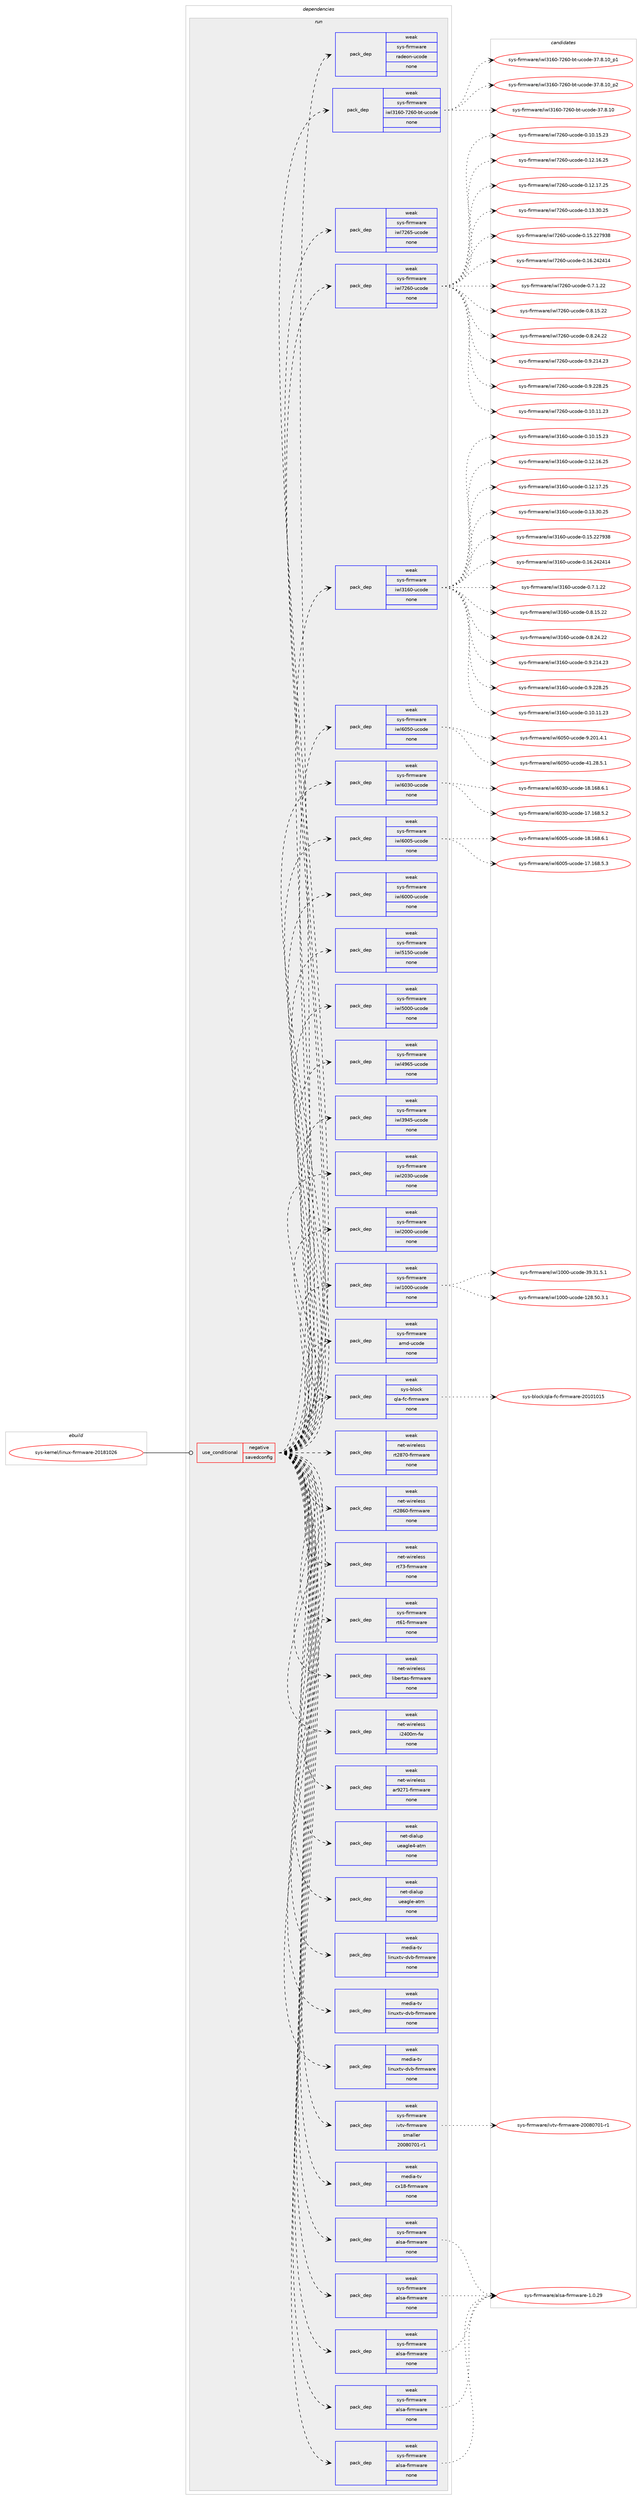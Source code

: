 digraph prolog {

# *************
# Graph options
# *************

newrank=true;
concentrate=true;
compound=true;
graph [rankdir=LR,fontname=Helvetica,fontsize=10,ranksep=1.5];#, ranksep=2.5, nodesep=0.2];
edge  [arrowhead=vee];
node  [fontname=Helvetica,fontsize=10];

# **********
# The ebuild
# **********

subgraph cluster_leftcol {
color=gray;
rank=same;
label=<<i>ebuild</i>>;
id [label="sys-kernel/linux-firmware-20181026", color=red, width=4, href="../sys-kernel/linux-firmware-20181026.svg"];
}

# ****************
# The dependencies
# ****************

subgraph cluster_midcol {
color=gray;
label=<<i>dependencies</i>>;
subgraph cluster_compile {
fillcolor="#eeeeee";
style=filled;
label=<<i>compile</i>>;
}
subgraph cluster_compileandrun {
fillcolor="#eeeeee";
style=filled;
label=<<i>compile and run</i>>;
}
subgraph cluster_run {
fillcolor="#eeeeee";
style=filled;
label=<<i>run</i>>;
subgraph cond1260 {
dependency7523 [label=<<TABLE BORDER="0" CELLBORDER="1" CELLSPACING="0" CELLPADDING="4"><TR><TD ROWSPAN="3" CELLPADDING="10">use_conditional</TD></TR><TR><TD>negative</TD></TR><TR><TD>savedconfig</TD></TR></TABLE>>, shape=none, color=red];
subgraph pack6098 {
dependency7524 [label=<<TABLE BORDER="0" CELLBORDER="1" CELLSPACING="0" CELLPADDING="4" WIDTH="220"><TR><TD ROWSPAN="6" CELLPADDING="30">pack_dep</TD></TR><TR><TD WIDTH="110">weak</TD></TR><TR><TD>sys-firmware</TD></TR><TR><TD>alsa-firmware</TD></TR><TR><TD>none</TD></TR><TR><TD></TD></TR></TABLE>>, shape=none, color=blue];
}
dependency7523:e -> dependency7524:w [weight=20,style="dashed",arrowhead="vee"];
subgraph pack6099 {
dependency7525 [label=<<TABLE BORDER="0" CELLBORDER="1" CELLSPACING="0" CELLPADDING="4" WIDTH="220"><TR><TD ROWSPAN="6" CELLPADDING="30">pack_dep</TD></TR><TR><TD WIDTH="110">weak</TD></TR><TR><TD>sys-firmware</TD></TR><TR><TD>alsa-firmware</TD></TR><TR><TD>none</TD></TR><TR><TD></TD></TR></TABLE>>, shape=none, color=blue];
}
dependency7523:e -> dependency7525:w [weight=20,style="dashed",arrowhead="vee"];
subgraph pack6100 {
dependency7526 [label=<<TABLE BORDER="0" CELLBORDER="1" CELLSPACING="0" CELLPADDING="4" WIDTH="220"><TR><TD ROWSPAN="6" CELLPADDING="30">pack_dep</TD></TR><TR><TD WIDTH="110">weak</TD></TR><TR><TD>sys-firmware</TD></TR><TR><TD>alsa-firmware</TD></TR><TR><TD>none</TD></TR><TR><TD></TD></TR></TABLE>>, shape=none, color=blue];
}
dependency7523:e -> dependency7526:w [weight=20,style="dashed",arrowhead="vee"];
subgraph pack6101 {
dependency7527 [label=<<TABLE BORDER="0" CELLBORDER="1" CELLSPACING="0" CELLPADDING="4" WIDTH="220"><TR><TD ROWSPAN="6" CELLPADDING="30">pack_dep</TD></TR><TR><TD WIDTH="110">weak</TD></TR><TR><TD>sys-firmware</TD></TR><TR><TD>alsa-firmware</TD></TR><TR><TD>none</TD></TR><TR><TD></TD></TR></TABLE>>, shape=none, color=blue];
}
dependency7523:e -> dependency7527:w [weight=20,style="dashed",arrowhead="vee"];
subgraph pack6102 {
dependency7528 [label=<<TABLE BORDER="0" CELLBORDER="1" CELLSPACING="0" CELLPADDING="4" WIDTH="220"><TR><TD ROWSPAN="6" CELLPADDING="30">pack_dep</TD></TR><TR><TD WIDTH="110">weak</TD></TR><TR><TD>sys-firmware</TD></TR><TR><TD>alsa-firmware</TD></TR><TR><TD>none</TD></TR><TR><TD></TD></TR></TABLE>>, shape=none, color=blue];
}
dependency7523:e -> dependency7528:w [weight=20,style="dashed",arrowhead="vee"];
subgraph pack6103 {
dependency7529 [label=<<TABLE BORDER="0" CELLBORDER="1" CELLSPACING="0" CELLPADDING="4" WIDTH="220"><TR><TD ROWSPAN="6" CELLPADDING="30">pack_dep</TD></TR><TR><TD WIDTH="110">weak</TD></TR><TR><TD>media-tv</TD></TR><TR><TD>cx18-firmware</TD></TR><TR><TD>none</TD></TR><TR><TD></TD></TR></TABLE>>, shape=none, color=blue];
}
dependency7523:e -> dependency7529:w [weight=20,style="dashed",arrowhead="vee"];
subgraph pack6104 {
dependency7530 [label=<<TABLE BORDER="0" CELLBORDER="1" CELLSPACING="0" CELLPADDING="4" WIDTH="220"><TR><TD ROWSPAN="6" CELLPADDING="30">pack_dep</TD></TR><TR><TD WIDTH="110">weak</TD></TR><TR><TD>sys-firmware</TD></TR><TR><TD>ivtv-firmware</TD></TR><TR><TD>smaller</TD></TR><TR><TD>20080701-r1</TD></TR></TABLE>>, shape=none, color=blue];
}
dependency7523:e -> dependency7530:w [weight=20,style="dashed",arrowhead="vee"];
subgraph pack6105 {
dependency7531 [label=<<TABLE BORDER="0" CELLBORDER="1" CELLSPACING="0" CELLPADDING="4" WIDTH="220"><TR><TD ROWSPAN="6" CELLPADDING="30">pack_dep</TD></TR><TR><TD WIDTH="110">weak</TD></TR><TR><TD>media-tv</TD></TR><TR><TD>linuxtv-dvb-firmware</TD></TR><TR><TD>none</TD></TR><TR><TD></TD></TR></TABLE>>, shape=none, color=blue];
}
dependency7523:e -> dependency7531:w [weight=20,style="dashed",arrowhead="vee"];
subgraph pack6106 {
dependency7532 [label=<<TABLE BORDER="0" CELLBORDER="1" CELLSPACING="0" CELLPADDING="4" WIDTH="220"><TR><TD ROWSPAN="6" CELLPADDING="30">pack_dep</TD></TR><TR><TD WIDTH="110">weak</TD></TR><TR><TD>media-tv</TD></TR><TR><TD>linuxtv-dvb-firmware</TD></TR><TR><TD>none</TD></TR><TR><TD></TD></TR></TABLE>>, shape=none, color=blue];
}
dependency7523:e -> dependency7532:w [weight=20,style="dashed",arrowhead="vee"];
subgraph pack6107 {
dependency7533 [label=<<TABLE BORDER="0" CELLBORDER="1" CELLSPACING="0" CELLPADDING="4" WIDTH="220"><TR><TD ROWSPAN="6" CELLPADDING="30">pack_dep</TD></TR><TR><TD WIDTH="110">weak</TD></TR><TR><TD>media-tv</TD></TR><TR><TD>linuxtv-dvb-firmware</TD></TR><TR><TD>none</TD></TR><TR><TD></TD></TR></TABLE>>, shape=none, color=blue];
}
dependency7523:e -> dependency7533:w [weight=20,style="dashed",arrowhead="vee"];
subgraph pack6108 {
dependency7534 [label=<<TABLE BORDER="0" CELLBORDER="1" CELLSPACING="0" CELLPADDING="4" WIDTH="220"><TR><TD ROWSPAN="6" CELLPADDING="30">pack_dep</TD></TR><TR><TD WIDTH="110">weak</TD></TR><TR><TD>net-dialup</TD></TR><TR><TD>ueagle-atm</TD></TR><TR><TD>none</TD></TR><TR><TD></TD></TR></TABLE>>, shape=none, color=blue];
}
dependency7523:e -> dependency7534:w [weight=20,style="dashed",arrowhead="vee"];
subgraph pack6109 {
dependency7535 [label=<<TABLE BORDER="0" CELLBORDER="1" CELLSPACING="0" CELLPADDING="4" WIDTH="220"><TR><TD ROWSPAN="6" CELLPADDING="30">pack_dep</TD></TR><TR><TD WIDTH="110">weak</TD></TR><TR><TD>net-dialup</TD></TR><TR><TD>ueagle4-atm</TD></TR><TR><TD>none</TD></TR><TR><TD></TD></TR></TABLE>>, shape=none, color=blue];
}
dependency7523:e -> dependency7535:w [weight=20,style="dashed",arrowhead="vee"];
subgraph pack6110 {
dependency7536 [label=<<TABLE BORDER="0" CELLBORDER="1" CELLSPACING="0" CELLPADDING="4" WIDTH="220"><TR><TD ROWSPAN="6" CELLPADDING="30">pack_dep</TD></TR><TR><TD WIDTH="110">weak</TD></TR><TR><TD>net-wireless</TD></TR><TR><TD>ar9271-firmware</TD></TR><TR><TD>none</TD></TR><TR><TD></TD></TR></TABLE>>, shape=none, color=blue];
}
dependency7523:e -> dependency7536:w [weight=20,style="dashed",arrowhead="vee"];
subgraph pack6111 {
dependency7537 [label=<<TABLE BORDER="0" CELLBORDER="1" CELLSPACING="0" CELLPADDING="4" WIDTH="220"><TR><TD ROWSPAN="6" CELLPADDING="30">pack_dep</TD></TR><TR><TD WIDTH="110">weak</TD></TR><TR><TD>net-wireless</TD></TR><TR><TD>i2400m-fw</TD></TR><TR><TD>none</TD></TR><TR><TD></TD></TR></TABLE>>, shape=none, color=blue];
}
dependency7523:e -> dependency7537:w [weight=20,style="dashed",arrowhead="vee"];
subgraph pack6112 {
dependency7538 [label=<<TABLE BORDER="0" CELLBORDER="1" CELLSPACING="0" CELLPADDING="4" WIDTH="220"><TR><TD ROWSPAN="6" CELLPADDING="30">pack_dep</TD></TR><TR><TD WIDTH="110">weak</TD></TR><TR><TD>net-wireless</TD></TR><TR><TD>libertas-firmware</TD></TR><TR><TD>none</TD></TR><TR><TD></TD></TR></TABLE>>, shape=none, color=blue];
}
dependency7523:e -> dependency7538:w [weight=20,style="dashed",arrowhead="vee"];
subgraph pack6113 {
dependency7539 [label=<<TABLE BORDER="0" CELLBORDER="1" CELLSPACING="0" CELLPADDING="4" WIDTH="220"><TR><TD ROWSPAN="6" CELLPADDING="30">pack_dep</TD></TR><TR><TD WIDTH="110">weak</TD></TR><TR><TD>sys-firmware</TD></TR><TR><TD>rt61-firmware</TD></TR><TR><TD>none</TD></TR><TR><TD></TD></TR></TABLE>>, shape=none, color=blue];
}
dependency7523:e -> dependency7539:w [weight=20,style="dashed",arrowhead="vee"];
subgraph pack6114 {
dependency7540 [label=<<TABLE BORDER="0" CELLBORDER="1" CELLSPACING="0" CELLPADDING="4" WIDTH="220"><TR><TD ROWSPAN="6" CELLPADDING="30">pack_dep</TD></TR><TR><TD WIDTH="110">weak</TD></TR><TR><TD>net-wireless</TD></TR><TR><TD>rt73-firmware</TD></TR><TR><TD>none</TD></TR><TR><TD></TD></TR></TABLE>>, shape=none, color=blue];
}
dependency7523:e -> dependency7540:w [weight=20,style="dashed",arrowhead="vee"];
subgraph pack6115 {
dependency7541 [label=<<TABLE BORDER="0" CELLBORDER="1" CELLSPACING="0" CELLPADDING="4" WIDTH="220"><TR><TD ROWSPAN="6" CELLPADDING="30">pack_dep</TD></TR><TR><TD WIDTH="110">weak</TD></TR><TR><TD>net-wireless</TD></TR><TR><TD>rt2860-firmware</TD></TR><TR><TD>none</TD></TR><TR><TD></TD></TR></TABLE>>, shape=none, color=blue];
}
dependency7523:e -> dependency7541:w [weight=20,style="dashed",arrowhead="vee"];
subgraph pack6116 {
dependency7542 [label=<<TABLE BORDER="0" CELLBORDER="1" CELLSPACING="0" CELLPADDING="4" WIDTH="220"><TR><TD ROWSPAN="6" CELLPADDING="30">pack_dep</TD></TR><TR><TD WIDTH="110">weak</TD></TR><TR><TD>net-wireless</TD></TR><TR><TD>rt2870-firmware</TD></TR><TR><TD>none</TD></TR><TR><TD></TD></TR></TABLE>>, shape=none, color=blue];
}
dependency7523:e -> dependency7542:w [weight=20,style="dashed",arrowhead="vee"];
subgraph pack6117 {
dependency7543 [label=<<TABLE BORDER="0" CELLBORDER="1" CELLSPACING="0" CELLPADDING="4" WIDTH="220"><TR><TD ROWSPAN="6" CELLPADDING="30">pack_dep</TD></TR><TR><TD WIDTH="110">weak</TD></TR><TR><TD>sys-block</TD></TR><TR><TD>qla-fc-firmware</TD></TR><TR><TD>none</TD></TR><TR><TD></TD></TR></TABLE>>, shape=none, color=blue];
}
dependency7523:e -> dependency7543:w [weight=20,style="dashed",arrowhead="vee"];
subgraph pack6118 {
dependency7544 [label=<<TABLE BORDER="0" CELLBORDER="1" CELLSPACING="0" CELLPADDING="4" WIDTH="220"><TR><TD ROWSPAN="6" CELLPADDING="30">pack_dep</TD></TR><TR><TD WIDTH="110">weak</TD></TR><TR><TD>sys-firmware</TD></TR><TR><TD>amd-ucode</TD></TR><TR><TD>none</TD></TR><TR><TD></TD></TR></TABLE>>, shape=none, color=blue];
}
dependency7523:e -> dependency7544:w [weight=20,style="dashed",arrowhead="vee"];
subgraph pack6119 {
dependency7545 [label=<<TABLE BORDER="0" CELLBORDER="1" CELLSPACING="0" CELLPADDING="4" WIDTH="220"><TR><TD ROWSPAN="6" CELLPADDING="30">pack_dep</TD></TR><TR><TD WIDTH="110">weak</TD></TR><TR><TD>sys-firmware</TD></TR><TR><TD>iwl1000-ucode</TD></TR><TR><TD>none</TD></TR><TR><TD></TD></TR></TABLE>>, shape=none, color=blue];
}
dependency7523:e -> dependency7545:w [weight=20,style="dashed",arrowhead="vee"];
subgraph pack6120 {
dependency7546 [label=<<TABLE BORDER="0" CELLBORDER="1" CELLSPACING="0" CELLPADDING="4" WIDTH="220"><TR><TD ROWSPAN="6" CELLPADDING="30">pack_dep</TD></TR><TR><TD WIDTH="110">weak</TD></TR><TR><TD>sys-firmware</TD></TR><TR><TD>iwl2000-ucode</TD></TR><TR><TD>none</TD></TR><TR><TD></TD></TR></TABLE>>, shape=none, color=blue];
}
dependency7523:e -> dependency7546:w [weight=20,style="dashed",arrowhead="vee"];
subgraph pack6121 {
dependency7547 [label=<<TABLE BORDER="0" CELLBORDER="1" CELLSPACING="0" CELLPADDING="4" WIDTH="220"><TR><TD ROWSPAN="6" CELLPADDING="30">pack_dep</TD></TR><TR><TD WIDTH="110">weak</TD></TR><TR><TD>sys-firmware</TD></TR><TR><TD>iwl2030-ucode</TD></TR><TR><TD>none</TD></TR><TR><TD></TD></TR></TABLE>>, shape=none, color=blue];
}
dependency7523:e -> dependency7547:w [weight=20,style="dashed",arrowhead="vee"];
subgraph pack6122 {
dependency7548 [label=<<TABLE BORDER="0" CELLBORDER="1" CELLSPACING="0" CELLPADDING="4" WIDTH="220"><TR><TD ROWSPAN="6" CELLPADDING="30">pack_dep</TD></TR><TR><TD WIDTH="110">weak</TD></TR><TR><TD>sys-firmware</TD></TR><TR><TD>iwl3945-ucode</TD></TR><TR><TD>none</TD></TR><TR><TD></TD></TR></TABLE>>, shape=none, color=blue];
}
dependency7523:e -> dependency7548:w [weight=20,style="dashed",arrowhead="vee"];
subgraph pack6123 {
dependency7549 [label=<<TABLE BORDER="0" CELLBORDER="1" CELLSPACING="0" CELLPADDING="4" WIDTH="220"><TR><TD ROWSPAN="6" CELLPADDING="30">pack_dep</TD></TR><TR><TD WIDTH="110">weak</TD></TR><TR><TD>sys-firmware</TD></TR><TR><TD>iwl4965-ucode</TD></TR><TR><TD>none</TD></TR><TR><TD></TD></TR></TABLE>>, shape=none, color=blue];
}
dependency7523:e -> dependency7549:w [weight=20,style="dashed",arrowhead="vee"];
subgraph pack6124 {
dependency7550 [label=<<TABLE BORDER="0" CELLBORDER="1" CELLSPACING="0" CELLPADDING="4" WIDTH="220"><TR><TD ROWSPAN="6" CELLPADDING="30">pack_dep</TD></TR><TR><TD WIDTH="110">weak</TD></TR><TR><TD>sys-firmware</TD></TR><TR><TD>iwl5000-ucode</TD></TR><TR><TD>none</TD></TR><TR><TD></TD></TR></TABLE>>, shape=none, color=blue];
}
dependency7523:e -> dependency7550:w [weight=20,style="dashed",arrowhead="vee"];
subgraph pack6125 {
dependency7551 [label=<<TABLE BORDER="0" CELLBORDER="1" CELLSPACING="0" CELLPADDING="4" WIDTH="220"><TR><TD ROWSPAN="6" CELLPADDING="30">pack_dep</TD></TR><TR><TD WIDTH="110">weak</TD></TR><TR><TD>sys-firmware</TD></TR><TR><TD>iwl5150-ucode</TD></TR><TR><TD>none</TD></TR><TR><TD></TD></TR></TABLE>>, shape=none, color=blue];
}
dependency7523:e -> dependency7551:w [weight=20,style="dashed",arrowhead="vee"];
subgraph pack6126 {
dependency7552 [label=<<TABLE BORDER="0" CELLBORDER="1" CELLSPACING="0" CELLPADDING="4" WIDTH="220"><TR><TD ROWSPAN="6" CELLPADDING="30">pack_dep</TD></TR><TR><TD WIDTH="110">weak</TD></TR><TR><TD>sys-firmware</TD></TR><TR><TD>iwl6000-ucode</TD></TR><TR><TD>none</TD></TR><TR><TD></TD></TR></TABLE>>, shape=none, color=blue];
}
dependency7523:e -> dependency7552:w [weight=20,style="dashed",arrowhead="vee"];
subgraph pack6127 {
dependency7553 [label=<<TABLE BORDER="0" CELLBORDER="1" CELLSPACING="0" CELLPADDING="4" WIDTH="220"><TR><TD ROWSPAN="6" CELLPADDING="30">pack_dep</TD></TR><TR><TD WIDTH="110">weak</TD></TR><TR><TD>sys-firmware</TD></TR><TR><TD>iwl6005-ucode</TD></TR><TR><TD>none</TD></TR><TR><TD></TD></TR></TABLE>>, shape=none, color=blue];
}
dependency7523:e -> dependency7553:w [weight=20,style="dashed",arrowhead="vee"];
subgraph pack6128 {
dependency7554 [label=<<TABLE BORDER="0" CELLBORDER="1" CELLSPACING="0" CELLPADDING="4" WIDTH="220"><TR><TD ROWSPAN="6" CELLPADDING="30">pack_dep</TD></TR><TR><TD WIDTH="110">weak</TD></TR><TR><TD>sys-firmware</TD></TR><TR><TD>iwl6030-ucode</TD></TR><TR><TD>none</TD></TR><TR><TD></TD></TR></TABLE>>, shape=none, color=blue];
}
dependency7523:e -> dependency7554:w [weight=20,style="dashed",arrowhead="vee"];
subgraph pack6129 {
dependency7555 [label=<<TABLE BORDER="0" CELLBORDER="1" CELLSPACING="0" CELLPADDING="4" WIDTH="220"><TR><TD ROWSPAN="6" CELLPADDING="30">pack_dep</TD></TR><TR><TD WIDTH="110">weak</TD></TR><TR><TD>sys-firmware</TD></TR><TR><TD>iwl6050-ucode</TD></TR><TR><TD>none</TD></TR><TR><TD></TD></TR></TABLE>>, shape=none, color=blue];
}
dependency7523:e -> dependency7555:w [weight=20,style="dashed",arrowhead="vee"];
subgraph pack6130 {
dependency7556 [label=<<TABLE BORDER="0" CELLBORDER="1" CELLSPACING="0" CELLPADDING="4" WIDTH="220"><TR><TD ROWSPAN="6" CELLPADDING="30">pack_dep</TD></TR><TR><TD WIDTH="110">weak</TD></TR><TR><TD>sys-firmware</TD></TR><TR><TD>iwl3160-ucode</TD></TR><TR><TD>none</TD></TR><TR><TD></TD></TR></TABLE>>, shape=none, color=blue];
}
dependency7523:e -> dependency7556:w [weight=20,style="dashed",arrowhead="vee"];
subgraph pack6131 {
dependency7557 [label=<<TABLE BORDER="0" CELLBORDER="1" CELLSPACING="0" CELLPADDING="4" WIDTH="220"><TR><TD ROWSPAN="6" CELLPADDING="30">pack_dep</TD></TR><TR><TD WIDTH="110">weak</TD></TR><TR><TD>sys-firmware</TD></TR><TR><TD>iwl7260-ucode</TD></TR><TR><TD>none</TD></TR><TR><TD></TD></TR></TABLE>>, shape=none, color=blue];
}
dependency7523:e -> dependency7557:w [weight=20,style="dashed",arrowhead="vee"];
subgraph pack6132 {
dependency7558 [label=<<TABLE BORDER="0" CELLBORDER="1" CELLSPACING="0" CELLPADDING="4" WIDTH="220"><TR><TD ROWSPAN="6" CELLPADDING="30">pack_dep</TD></TR><TR><TD WIDTH="110">weak</TD></TR><TR><TD>sys-firmware</TD></TR><TR><TD>iwl7265-ucode</TD></TR><TR><TD>none</TD></TR><TR><TD></TD></TR></TABLE>>, shape=none, color=blue];
}
dependency7523:e -> dependency7558:w [weight=20,style="dashed",arrowhead="vee"];
subgraph pack6133 {
dependency7559 [label=<<TABLE BORDER="0" CELLBORDER="1" CELLSPACING="0" CELLPADDING="4" WIDTH="220"><TR><TD ROWSPAN="6" CELLPADDING="30">pack_dep</TD></TR><TR><TD WIDTH="110">weak</TD></TR><TR><TD>sys-firmware</TD></TR><TR><TD>iwl3160-7260-bt-ucode</TD></TR><TR><TD>none</TD></TR><TR><TD></TD></TR></TABLE>>, shape=none, color=blue];
}
dependency7523:e -> dependency7559:w [weight=20,style="dashed",arrowhead="vee"];
subgraph pack6134 {
dependency7560 [label=<<TABLE BORDER="0" CELLBORDER="1" CELLSPACING="0" CELLPADDING="4" WIDTH="220"><TR><TD ROWSPAN="6" CELLPADDING="30">pack_dep</TD></TR><TR><TD WIDTH="110">weak</TD></TR><TR><TD>sys-firmware</TD></TR><TR><TD>radeon-ucode</TD></TR><TR><TD>none</TD></TR><TR><TD></TD></TR></TABLE>>, shape=none, color=blue];
}
dependency7523:e -> dependency7560:w [weight=20,style="dashed",arrowhead="vee"];
}
id:e -> dependency7523:w [weight=20,style="solid",arrowhead="odot"];
}
}

# **************
# The candidates
# **************

subgraph cluster_choices {
rank=same;
color=gray;
label=<<i>candidates</i>>;

subgraph choice6098 {
color=black;
nodesep=1;
choice1151211154510210511410911997114101479710811597451021051141091199711410145494648465057 [label="sys-firmware/alsa-firmware-1.0.29", color=red, width=4,href="../sys-firmware/alsa-firmware-1.0.29.svg"];
dependency7524:e -> choice1151211154510210511410911997114101479710811597451021051141091199711410145494648465057:w [style=dotted,weight="100"];
}
subgraph choice6099 {
color=black;
nodesep=1;
choice1151211154510210511410911997114101479710811597451021051141091199711410145494648465057 [label="sys-firmware/alsa-firmware-1.0.29", color=red, width=4,href="../sys-firmware/alsa-firmware-1.0.29.svg"];
dependency7525:e -> choice1151211154510210511410911997114101479710811597451021051141091199711410145494648465057:w [style=dotted,weight="100"];
}
subgraph choice6100 {
color=black;
nodesep=1;
choice1151211154510210511410911997114101479710811597451021051141091199711410145494648465057 [label="sys-firmware/alsa-firmware-1.0.29", color=red, width=4,href="../sys-firmware/alsa-firmware-1.0.29.svg"];
dependency7526:e -> choice1151211154510210511410911997114101479710811597451021051141091199711410145494648465057:w [style=dotted,weight="100"];
}
subgraph choice6101 {
color=black;
nodesep=1;
choice1151211154510210511410911997114101479710811597451021051141091199711410145494648465057 [label="sys-firmware/alsa-firmware-1.0.29", color=red, width=4,href="../sys-firmware/alsa-firmware-1.0.29.svg"];
dependency7527:e -> choice1151211154510210511410911997114101479710811597451021051141091199711410145494648465057:w [style=dotted,weight="100"];
}
subgraph choice6102 {
color=black;
nodesep=1;
choice1151211154510210511410911997114101479710811597451021051141091199711410145494648465057 [label="sys-firmware/alsa-firmware-1.0.29", color=red, width=4,href="../sys-firmware/alsa-firmware-1.0.29.svg"];
dependency7528:e -> choice1151211154510210511410911997114101479710811597451021051141091199711410145494648465057:w [style=dotted,weight="100"];
}
subgraph choice6103 {
color=black;
nodesep=1;
}
subgraph choice6104 {
color=black;
nodesep=1;
choice11512111545102105114109119971141014710511811611845102105114109119971141014550484856485548494511449 [label="sys-firmware/ivtv-firmware-20080701-r1", color=red, width=4,href="../sys-firmware/ivtv-firmware-20080701-r1.svg"];
dependency7530:e -> choice11512111545102105114109119971141014710511811611845102105114109119971141014550484856485548494511449:w [style=dotted,weight="100"];
}
subgraph choice6105 {
color=black;
nodesep=1;
}
subgraph choice6106 {
color=black;
nodesep=1;
}
subgraph choice6107 {
color=black;
nodesep=1;
}
subgraph choice6108 {
color=black;
nodesep=1;
}
subgraph choice6109 {
color=black;
nodesep=1;
}
subgraph choice6110 {
color=black;
nodesep=1;
}
subgraph choice6111 {
color=black;
nodesep=1;
}
subgraph choice6112 {
color=black;
nodesep=1;
}
subgraph choice6113 {
color=black;
nodesep=1;
}
subgraph choice6114 {
color=black;
nodesep=1;
}
subgraph choice6115 {
color=black;
nodesep=1;
}
subgraph choice6116 {
color=black;
nodesep=1;
}
subgraph choice6117 {
color=black;
nodesep=1;
choice115121115459810811199107471131089745102994510210511410911997114101455048494849484953 [label="sys-block/qla-fc-firmware-20101015", color=red, width=4,href="../sys-block/qla-fc-firmware-20101015.svg"];
dependency7543:e -> choice115121115459810811199107471131089745102994510210511410911997114101455048494849484953:w [style=dotted,weight="100"];
}
subgraph choice6118 {
color=black;
nodesep=1;
}
subgraph choice6119 {
color=black;
nodesep=1;
choice1151211154510210511410911997114101471051191084948484845117991111001014549505646534846514649 [label="sys-firmware/iwl1000-ucode-128.50.3.1", color=red, width=4,href="../sys-firmware/iwl1000-ucode-128.50.3.1.svg"];
choice11512111545102105114109119971141014710511910849484848451179911110010145515746514946534649 [label="sys-firmware/iwl1000-ucode-39.31.5.1", color=red, width=4,href="../sys-firmware/iwl1000-ucode-39.31.5.1.svg"];
dependency7545:e -> choice1151211154510210511410911997114101471051191084948484845117991111001014549505646534846514649:w [style=dotted,weight="100"];
dependency7545:e -> choice11512111545102105114109119971141014710511910849484848451179911110010145515746514946534649:w [style=dotted,weight="100"];
}
subgraph choice6120 {
color=black;
nodesep=1;
}
subgraph choice6121 {
color=black;
nodesep=1;
}
subgraph choice6122 {
color=black;
nodesep=1;
}
subgraph choice6123 {
color=black;
nodesep=1;
}
subgraph choice6124 {
color=black;
nodesep=1;
}
subgraph choice6125 {
color=black;
nodesep=1;
}
subgraph choice6126 {
color=black;
nodesep=1;
}
subgraph choice6127 {
color=black;
nodesep=1;
choice1151211154510210511410911997114101471051191085448485345117991111001014549554649545646534651 [label="sys-firmware/iwl6005-ucode-17.168.5.3", color=red, width=4,href="../sys-firmware/iwl6005-ucode-17.168.5.3.svg"];
choice1151211154510210511410911997114101471051191085448485345117991111001014549564649545646544649 [label="sys-firmware/iwl6005-ucode-18.168.6.1", color=red, width=4,href="../sys-firmware/iwl6005-ucode-18.168.6.1.svg"];
dependency7553:e -> choice1151211154510210511410911997114101471051191085448485345117991111001014549554649545646534651:w [style=dotted,weight="100"];
dependency7553:e -> choice1151211154510210511410911997114101471051191085448485345117991111001014549564649545646544649:w [style=dotted,weight="100"];
}
subgraph choice6128 {
color=black;
nodesep=1;
choice1151211154510210511410911997114101471051191085448514845117991111001014549554649545646534650 [label="sys-firmware/iwl6030-ucode-17.168.5.2", color=red, width=4,href="../sys-firmware/iwl6030-ucode-17.168.5.2.svg"];
choice1151211154510210511410911997114101471051191085448514845117991111001014549564649545646544649 [label="sys-firmware/iwl6030-ucode-18.168.6.1", color=red, width=4,href="../sys-firmware/iwl6030-ucode-18.168.6.1.svg"];
dependency7554:e -> choice1151211154510210511410911997114101471051191085448514845117991111001014549554649545646534650:w [style=dotted,weight="100"];
dependency7554:e -> choice1151211154510210511410911997114101471051191085448514845117991111001014549564649545646544649:w [style=dotted,weight="100"];
}
subgraph choice6129 {
color=black;
nodesep=1;
choice11512111545102105114109119971141014710511910854485348451179911110010145524946505646534649 [label="sys-firmware/iwl6050-ucode-41.28.5.1", color=red, width=4,href="../sys-firmware/iwl6050-ucode-41.28.5.1.svg"];
choice11512111545102105114109119971141014710511910854485348451179911110010145574650484946524649 [label="sys-firmware/iwl6050-ucode-9.201.4.1", color=red, width=4,href="../sys-firmware/iwl6050-ucode-9.201.4.1.svg"];
dependency7555:e -> choice11512111545102105114109119971141014710511910854485348451179911110010145524946505646534649:w [style=dotted,weight="100"];
dependency7555:e -> choice11512111545102105114109119971141014710511910854485348451179911110010145574650484946524649:w [style=dotted,weight="100"];
}
subgraph choice6130 {
color=black;
nodesep=1;
choice1151211154510210511410911997114101471051191085149544845117991111001014548464948464949465051 [label="sys-firmware/iwl3160-ucode-0.10.11.23", color=red, width=4,href="../sys-firmware/iwl3160-ucode-0.10.11.23.svg"];
choice1151211154510210511410911997114101471051191085149544845117991111001014548464948464953465051 [label="sys-firmware/iwl3160-ucode-0.10.15.23", color=red, width=4,href="../sys-firmware/iwl3160-ucode-0.10.15.23.svg"];
choice1151211154510210511410911997114101471051191085149544845117991111001014548464950464954465053 [label="sys-firmware/iwl3160-ucode-0.12.16.25", color=red, width=4,href="../sys-firmware/iwl3160-ucode-0.12.16.25.svg"];
choice1151211154510210511410911997114101471051191085149544845117991111001014548464950464955465053 [label="sys-firmware/iwl3160-ucode-0.12.17.25", color=red, width=4,href="../sys-firmware/iwl3160-ucode-0.12.17.25.svg"];
choice1151211154510210511410911997114101471051191085149544845117991111001014548464951465148465053 [label="sys-firmware/iwl3160-ucode-0.13.30.25", color=red, width=4,href="../sys-firmware/iwl3160-ucode-0.13.30.25.svg"];
choice115121115451021051141091199711410147105119108514954484511799111100101454846495346505055575156 [label="sys-firmware/iwl3160-ucode-0.15.227938", color=red, width=4,href="../sys-firmware/iwl3160-ucode-0.15.227938.svg"];
choice115121115451021051141091199711410147105119108514954484511799111100101454846495446505250524952 [label="sys-firmware/iwl3160-ucode-0.16.242414", color=red, width=4,href="../sys-firmware/iwl3160-ucode-0.16.242414.svg"];
choice115121115451021051141091199711410147105119108514954484511799111100101454846554649465050 [label="sys-firmware/iwl3160-ucode-0.7.1.22", color=red, width=4,href="../sys-firmware/iwl3160-ucode-0.7.1.22.svg"];
choice11512111545102105114109119971141014710511910851495448451179911110010145484656464953465050 [label="sys-firmware/iwl3160-ucode-0.8.15.22", color=red, width=4,href="../sys-firmware/iwl3160-ucode-0.8.15.22.svg"];
choice11512111545102105114109119971141014710511910851495448451179911110010145484656465052465050 [label="sys-firmware/iwl3160-ucode-0.8.24.22", color=red, width=4,href="../sys-firmware/iwl3160-ucode-0.8.24.22.svg"];
choice1151211154510210511410911997114101471051191085149544845117991111001014548465746504952465051 [label="sys-firmware/iwl3160-ucode-0.9.214.23", color=red, width=4,href="../sys-firmware/iwl3160-ucode-0.9.214.23.svg"];
choice1151211154510210511410911997114101471051191085149544845117991111001014548465746505056465053 [label="sys-firmware/iwl3160-ucode-0.9.228.25", color=red, width=4,href="../sys-firmware/iwl3160-ucode-0.9.228.25.svg"];
dependency7556:e -> choice1151211154510210511410911997114101471051191085149544845117991111001014548464948464949465051:w [style=dotted,weight="100"];
dependency7556:e -> choice1151211154510210511410911997114101471051191085149544845117991111001014548464948464953465051:w [style=dotted,weight="100"];
dependency7556:e -> choice1151211154510210511410911997114101471051191085149544845117991111001014548464950464954465053:w [style=dotted,weight="100"];
dependency7556:e -> choice1151211154510210511410911997114101471051191085149544845117991111001014548464950464955465053:w [style=dotted,weight="100"];
dependency7556:e -> choice1151211154510210511410911997114101471051191085149544845117991111001014548464951465148465053:w [style=dotted,weight="100"];
dependency7556:e -> choice115121115451021051141091199711410147105119108514954484511799111100101454846495346505055575156:w [style=dotted,weight="100"];
dependency7556:e -> choice115121115451021051141091199711410147105119108514954484511799111100101454846495446505250524952:w [style=dotted,weight="100"];
dependency7556:e -> choice115121115451021051141091199711410147105119108514954484511799111100101454846554649465050:w [style=dotted,weight="100"];
dependency7556:e -> choice11512111545102105114109119971141014710511910851495448451179911110010145484656464953465050:w [style=dotted,weight="100"];
dependency7556:e -> choice11512111545102105114109119971141014710511910851495448451179911110010145484656465052465050:w [style=dotted,weight="100"];
dependency7556:e -> choice1151211154510210511410911997114101471051191085149544845117991111001014548465746504952465051:w [style=dotted,weight="100"];
dependency7556:e -> choice1151211154510210511410911997114101471051191085149544845117991111001014548465746505056465053:w [style=dotted,weight="100"];
}
subgraph choice6131 {
color=black;
nodesep=1;
choice1151211154510210511410911997114101471051191085550544845117991111001014548464948464949465051 [label="sys-firmware/iwl7260-ucode-0.10.11.23", color=red, width=4,href="../sys-firmware/iwl7260-ucode-0.10.11.23.svg"];
choice1151211154510210511410911997114101471051191085550544845117991111001014548464948464953465051 [label="sys-firmware/iwl7260-ucode-0.10.15.23", color=red, width=4,href="../sys-firmware/iwl7260-ucode-0.10.15.23.svg"];
choice1151211154510210511410911997114101471051191085550544845117991111001014548464950464954465053 [label="sys-firmware/iwl7260-ucode-0.12.16.25", color=red, width=4,href="../sys-firmware/iwl7260-ucode-0.12.16.25.svg"];
choice1151211154510210511410911997114101471051191085550544845117991111001014548464950464955465053 [label="sys-firmware/iwl7260-ucode-0.12.17.25", color=red, width=4,href="../sys-firmware/iwl7260-ucode-0.12.17.25.svg"];
choice1151211154510210511410911997114101471051191085550544845117991111001014548464951465148465053 [label="sys-firmware/iwl7260-ucode-0.13.30.25", color=red, width=4,href="../sys-firmware/iwl7260-ucode-0.13.30.25.svg"];
choice115121115451021051141091199711410147105119108555054484511799111100101454846495346505055575156 [label="sys-firmware/iwl7260-ucode-0.15.227938", color=red, width=4,href="../sys-firmware/iwl7260-ucode-0.15.227938.svg"];
choice115121115451021051141091199711410147105119108555054484511799111100101454846495446505250524952 [label="sys-firmware/iwl7260-ucode-0.16.242414", color=red, width=4,href="../sys-firmware/iwl7260-ucode-0.16.242414.svg"];
choice115121115451021051141091199711410147105119108555054484511799111100101454846554649465050 [label="sys-firmware/iwl7260-ucode-0.7.1.22", color=red, width=4,href="../sys-firmware/iwl7260-ucode-0.7.1.22.svg"];
choice11512111545102105114109119971141014710511910855505448451179911110010145484656464953465050 [label="sys-firmware/iwl7260-ucode-0.8.15.22", color=red, width=4,href="../sys-firmware/iwl7260-ucode-0.8.15.22.svg"];
choice11512111545102105114109119971141014710511910855505448451179911110010145484656465052465050 [label="sys-firmware/iwl7260-ucode-0.8.24.22", color=red, width=4,href="../sys-firmware/iwl7260-ucode-0.8.24.22.svg"];
choice1151211154510210511410911997114101471051191085550544845117991111001014548465746504952465051 [label="sys-firmware/iwl7260-ucode-0.9.214.23", color=red, width=4,href="../sys-firmware/iwl7260-ucode-0.9.214.23.svg"];
choice1151211154510210511410911997114101471051191085550544845117991111001014548465746505056465053 [label="sys-firmware/iwl7260-ucode-0.9.228.25", color=red, width=4,href="../sys-firmware/iwl7260-ucode-0.9.228.25.svg"];
dependency7557:e -> choice1151211154510210511410911997114101471051191085550544845117991111001014548464948464949465051:w [style=dotted,weight="100"];
dependency7557:e -> choice1151211154510210511410911997114101471051191085550544845117991111001014548464948464953465051:w [style=dotted,weight="100"];
dependency7557:e -> choice1151211154510210511410911997114101471051191085550544845117991111001014548464950464954465053:w [style=dotted,weight="100"];
dependency7557:e -> choice1151211154510210511410911997114101471051191085550544845117991111001014548464950464955465053:w [style=dotted,weight="100"];
dependency7557:e -> choice1151211154510210511410911997114101471051191085550544845117991111001014548464951465148465053:w [style=dotted,weight="100"];
dependency7557:e -> choice115121115451021051141091199711410147105119108555054484511799111100101454846495346505055575156:w [style=dotted,weight="100"];
dependency7557:e -> choice115121115451021051141091199711410147105119108555054484511799111100101454846495446505250524952:w [style=dotted,weight="100"];
dependency7557:e -> choice115121115451021051141091199711410147105119108555054484511799111100101454846554649465050:w [style=dotted,weight="100"];
dependency7557:e -> choice11512111545102105114109119971141014710511910855505448451179911110010145484656464953465050:w [style=dotted,weight="100"];
dependency7557:e -> choice11512111545102105114109119971141014710511910855505448451179911110010145484656465052465050:w [style=dotted,weight="100"];
dependency7557:e -> choice1151211154510210511410911997114101471051191085550544845117991111001014548465746504952465051:w [style=dotted,weight="100"];
dependency7557:e -> choice1151211154510210511410911997114101471051191085550544845117991111001014548465746505056465053:w [style=dotted,weight="100"];
}
subgraph choice6132 {
color=black;
nodesep=1;
}
subgraph choice6133 {
color=black;
nodesep=1;
choice115121115451021051141091199711410147105119108514954484555505448459811645117991111001014551554656464948 [label="sys-firmware/iwl3160-7260-bt-ucode-37.8.10", color=red, width=4,href="../sys-firmware/iwl3160-7260-bt-ucode-37.8.10.svg"];
choice1151211154510210511410911997114101471051191085149544845555054484598116451179911110010145515546564649489511249 [label="sys-firmware/iwl3160-7260-bt-ucode-37.8.10_p1", color=red, width=4,href="../sys-firmware/iwl3160-7260-bt-ucode-37.8.10_p1.svg"];
choice1151211154510210511410911997114101471051191085149544845555054484598116451179911110010145515546564649489511250 [label="sys-firmware/iwl3160-7260-bt-ucode-37.8.10_p2", color=red, width=4,href="../sys-firmware/iwl3160-7260-bt-ucode-37.8.10_p2.svg"];
dependency7559:e -> choice115121115451021051141091199711410147105119108514954484555505448459811645117991111001014551554656464948:w [style=dotted,weight="100"];
dependency7559:e -> choice1151211154510210511410911997114101471051191085149544845555054484598116451179911110010145515546564649489511249:w [style=dotted,weight="100"];
dependency7559:e -> choice1151211154510210511410911997114101471051191085149544845555054484598116451179911110010145515546564649489511250:w [style=dotted,weight="100"];
}
subgraph choice6134 {
color=black;
nodesep=1;
}
}

}

